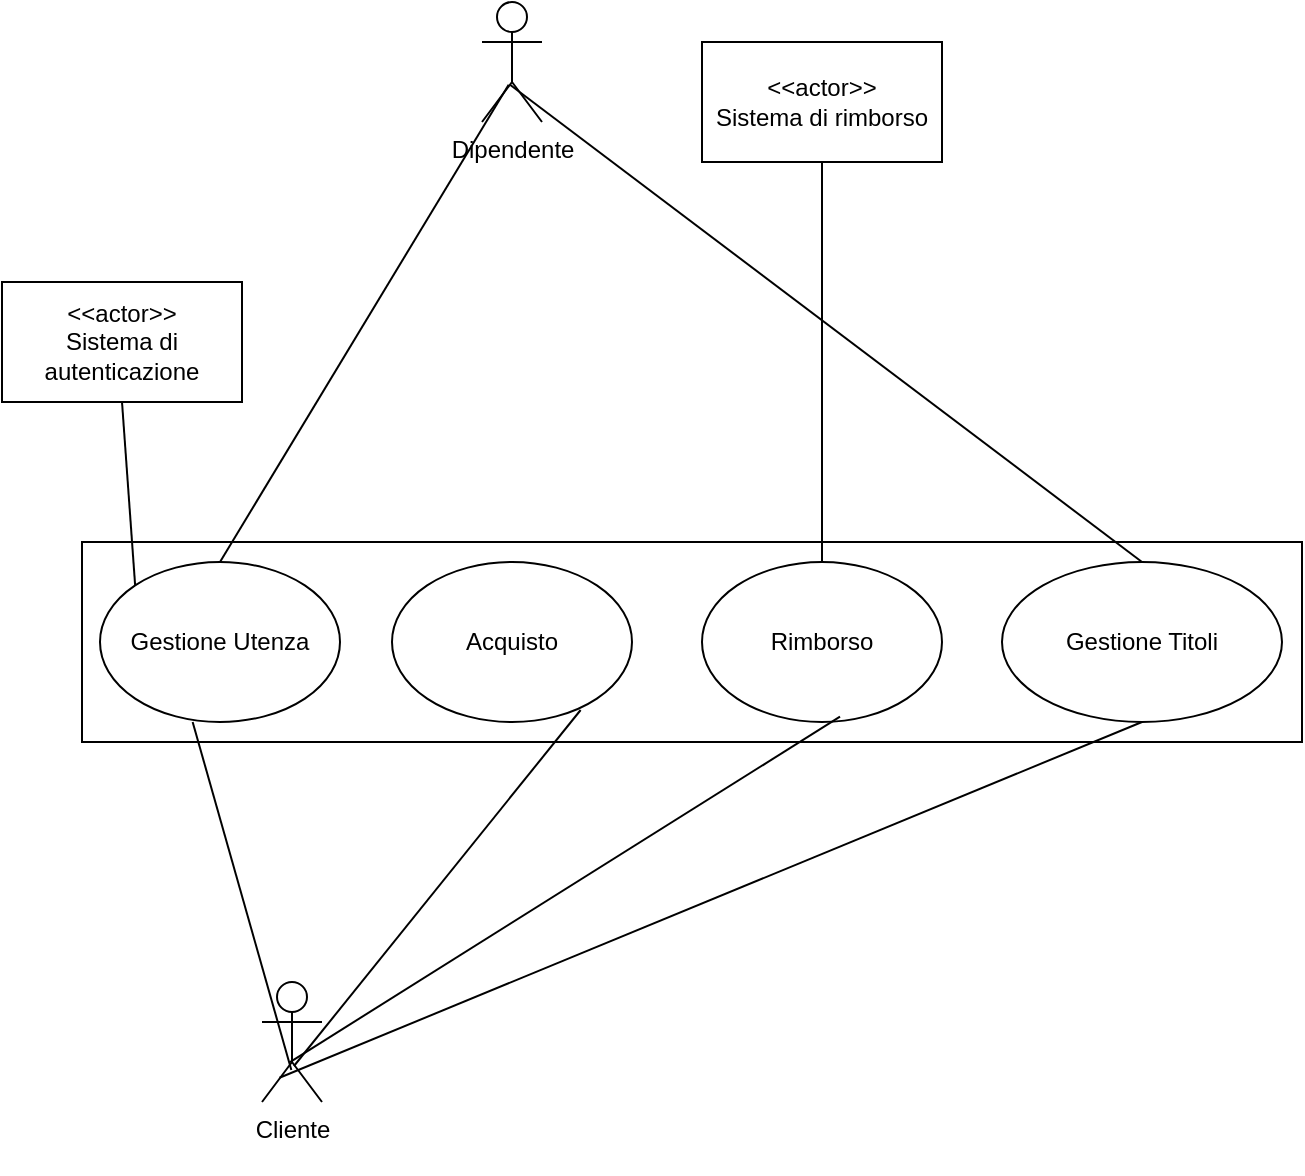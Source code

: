 <mxfile version="26.0.4">
  <diagram name="Pagina-1" id="2rPM38t3vV_3UC0qTdCB">
    <mxGraphModel grid="1" page="1" gridSize="10" guides="1" tooltips="1" connect="1" arrows="1" fold="1" pageScale="1" pageWidth="827" pageHeight="1169" math="0" shadow="0">
      <root>
        <mxCell id="0" />
        <mxCell id="1" parent="0" />
        <mxCell id="SLuFs57NL_XZA6eUyowK-1" value="Cliente&lt;div&gt;&lt;br&gt;&lt;/div&gt;" style="shape=umlActor;verticalLabelPosition=bottom;verticalAlign=top;html=1;" vertex="1" parent="1">
          <mxGeometry x="430" y="250" width="30" height="60" as="geometry" />
        </mxCell>
        <mxCell id="SLuFs57NL_XZA6eUyowK-2" value="&lt;div&gt;Dipendente&lt;/div&gt;&lt;div&gt;&lt;br&gt;&lt;/div&gt;" style="shape=umlActor;verticalLabelPosition=bottom;verticalAlign=top;html=1;" vertex="1" parent="1">
          <mxGeometry x="540" y="-240" width="30" height="60" as="geometry" />
        </mxCell>
        <mxCell id="SLuFs57NL_XZA6eUyowK-5" value="" style="rounded=0;whiteSpace=wrap;html=1;" vertex="1" parent="1">
          <mxGeometry x="340" y="30" width="610" height="100" as="geometry" />
        </mxCell>
        <mxCell id="SLuFs57NL_XZA6eUyowK-7" value="Acquisto" style="ellipse;whiteSpace=wrap;html=1;" vertex="1" parent="1">
          <mxGeometry x="495" y="40" width="120" height="80" as="geometry" />
        </mxCell>
        <mxCell id="SLuFs57NL_XZA6eUyowK-8" value="Rimborso" style="ellipse;whiteSpace=wrap;html=1;" vertex="1" parent="1">
          <mxGeometry x="650" y="40" width="120" height="80" as="geometry" />
        </mxCell>
        <mxCell id="SLuFs57NL_XZA6eUyowK-9" value="Gestione Titoli" style="ellipse;whiteSpace=wrap;html=1;" vertex="1" parent="1">
          <mxGeometry x="800" y="40" width="140" height="80" as="geometry" />
        </mxCell>
        <mxCell id="SLuFs57NL_XZA6eUyowK-19" value="&amp;lt;&amp;lt;actor&amp;gt;&amp;gt;&lt;div&gt;Sistema di autenticazione&lt;/div&gt;" style="rounded=0;whiteSpace=wrap;html=1;" vertex="1" parent="1">
          <mxGeometry x="300" y="-100" width="120" height="60" as="geometry" />
        </mxCell>
        <mxCell id="SLuFs57NL_XZA6eUyowK-27" value="Gestione Utenza" style="ellipse;whiteSpace=wrap;html=1;" vertex="1" parent="1">
          <mxGeometry x="349" y="40" width="120" height="80" as="geometry" />
        </mxCell>
        <mxCell id="SLuFs57NL_XZA6eUyowK-41" value="" style="endArrow=none;html=1;rounded=0;exitX=0.489;exitY=0.733;exitDx=0;exitDy=0;exitPerimeter=0;entryX=0.386;entryY=1;entryDx=0;entryDy=0;entryPerimeter=0;" edge="1" parent="1" source="SLuFs57NL_XZA6eUyowK-1" target="SLuFs57NL_XZA6eUyowK-27">
          <mxGeometry width="50" height="50" relative="1" as="geometry">
            <mxPoint x="748" y="320" as="sourcePoint" />
            <mxPoint x="450" y="120" as="targetPoint" />
          </mxGeometry>
        </mxCell>
        <mxCell id="SLuFs57NL_XZA6eUyowK-42" value="" style="endArrow=none;html=1;rounded=0;exitX=0.533;exitY=0.7;exitDx=0;exitDy=0;exitPerimeter=0;entryX=0.786;entryY=0.925;entryDx=0;entryDy=0;entryPerimeter=0;" edge="1" parent="1" source="SLuFs57NL_XZA6eUyowK-1" target="SLuFs57NL_XZA6eUyowK-7">
          <mxGeometry width="50" height="50" relative="1" as="geometry">
            <mxPoint x="528" y="430" as="sourcePoint" />
            <mxPoint x="230" y="230" as="targetPoint" />
          </mxGeometry>
        </mxCell>
        <mxCell id="SLuFs57NL_XZA6eUyowK-47" value="" style="endArrow=none;html=1;rounded=0;entryX=0.575;entryY=0.967;entryDx=0;entryDy=0;entryPerimeter=0;exitX=0.467;exitY=0.667;exitDx=0;exitDy=0;exitPerimeter=0;" edge="1" parent="1" source="SLuFs57NL_XZA6eUyowK-1" target="SLuFs57NL_XZA6eUyowK-8">
          <mxGeometry width="50" height="50" relative="1" as="geometry">
            <mxPoint x="710" y="210" as="sourcePoint" />
            <mxPoint x="760" y="160" as="targetPoint" />
          </mxGeometry>
        </mxCell>
        <mxCell id="SLuFs57NL_XZA6eUyowK-50" value="" style="endArrow=none;html=1;rounded=0;exitX=0.5;exitY=0;exitDx=0;exitDy=0;entryX=0.444;entryY=0.689;entryDx=0;entryDy=0;entryPerimeter=0;" edge="1" parent="1" source="SLuFs57NL_XZA6eUyowK-27" target="SLuFs57NL_XZA6eUyowK-2">
          <mxGeometry width="50" height="50" relative="1" as="geometry">
            <mxPoint x="265" y="50" as="sourcePoint" />
            <mxPoint x="973" y="-38" as="targetPoint" />
          </mxGeometry>
        </mxCell>
        <mxCell id="SLuFs57NL_XZA6eUyowK-54" value="" style="endArrow=none;html=1;rounded=0;entryX=0.467;entryY=0.689;entryDx=0;entryDy=0;entryPerimeter=0;exitX=0.5;exitY=0;exitDx=0;exitDy=0;" edge="1" parent="1" source="SLuFs57NL_XZA6eUyowK-9" target="SLuFs57NL_XZA6eUyowK-2">
          <mxGeometry width="50" height="50" relative="1" as="geometry">
            <mxPoint x="1155" y="40" as="sourcePoint" />
            <mxPoint x="780" y="30" as="targetPoint" />
          </mxGeometry>
        </mxCell>
        <mxCell id="SLuFs57NL_XZA6eUyowK-55" value="&amp;lt;&amp;lt;actor&amp;gt;&amp;gt;&lt;div&gt;Sistema di rimborso&lt;/div&gt;" style="rounded=0;whiteSpace=wrap;html=1;" vertex="1" parent="1">
          <mxGeometry x="650" y="-220" width="120" height="60" as="geometry" />
        </mxCell>
        <mxCell id="SLuFs57NL_XZA6eUyowK-58" value="" style="endArrow=none;html=1;rounded=0;entryX=0.5;entryY=1;entryDx=0;entryDy=0;exitX=0.5;exitY=0;exitDx=0;exitDy=0;" edge="1" parent="1" source="SLuFs57NL_XZA6eUyowK-8" target="SLuFs57NL_XZA6eUyowK-55">
          <mxGeometry width="50" height="50" relative="1" as="geometry">
            <mxPoint x="630" y="80" as="sourcePoint" />
            <mxPoint x="680" y="30" as="targetPoint" />
          </mxGeometry>
        </mxCell>
        <mxCell id="SLuFs57NL_XZA6eUyowK-59" value="" style="endArrow=none;html=1;rounded=0;entryX=0.5;entryY=1;entryDx=0;entryDy=0;exitX=0.292;exitY=0.798;exitDx=0;exitDy=0;exitPerimeter=0;" edge="1" parent="1" source="SLuFs57NL_XZA6eUyowK-1" target="SLuFs57NL_XZA6eUyowK-9">
          <mxGeometry width="50" height="50" relative="1" as="geometry">
            <mxPoint x="630" y="80" as="sourcePoint" />
            <mxPoint x="680" y="30" as="targetPoint" />
          </mxGeometry>
        </mxCell>
        <mxCell id="kI_z8JhprHXKxHyP7Zyj-5" value="" style="endArrow=none;html=1;rounded=0;entryX=0.5;entryY=1;entryDx=0;entryDy=0;exitX=0;exitY=0;exitDx=0;exitDy=0;" edge="1" parent="1" source="SLuFs57NL_XZA6eUyowK-27" target="SLuFs57NL_XZA6eUyowK-19">
          <mxGeometry width="50" height="50" relative="1" as="geometry">
            <mxPoint x="500" y="60" as="sourcePoint" />
            <mxPoint x="550" y="10" as="targetPoint" />
          </mxGeometry>
        </mxCell>
      </root>
    </mxGraphModel>
  </diagram>
</mxfile>
